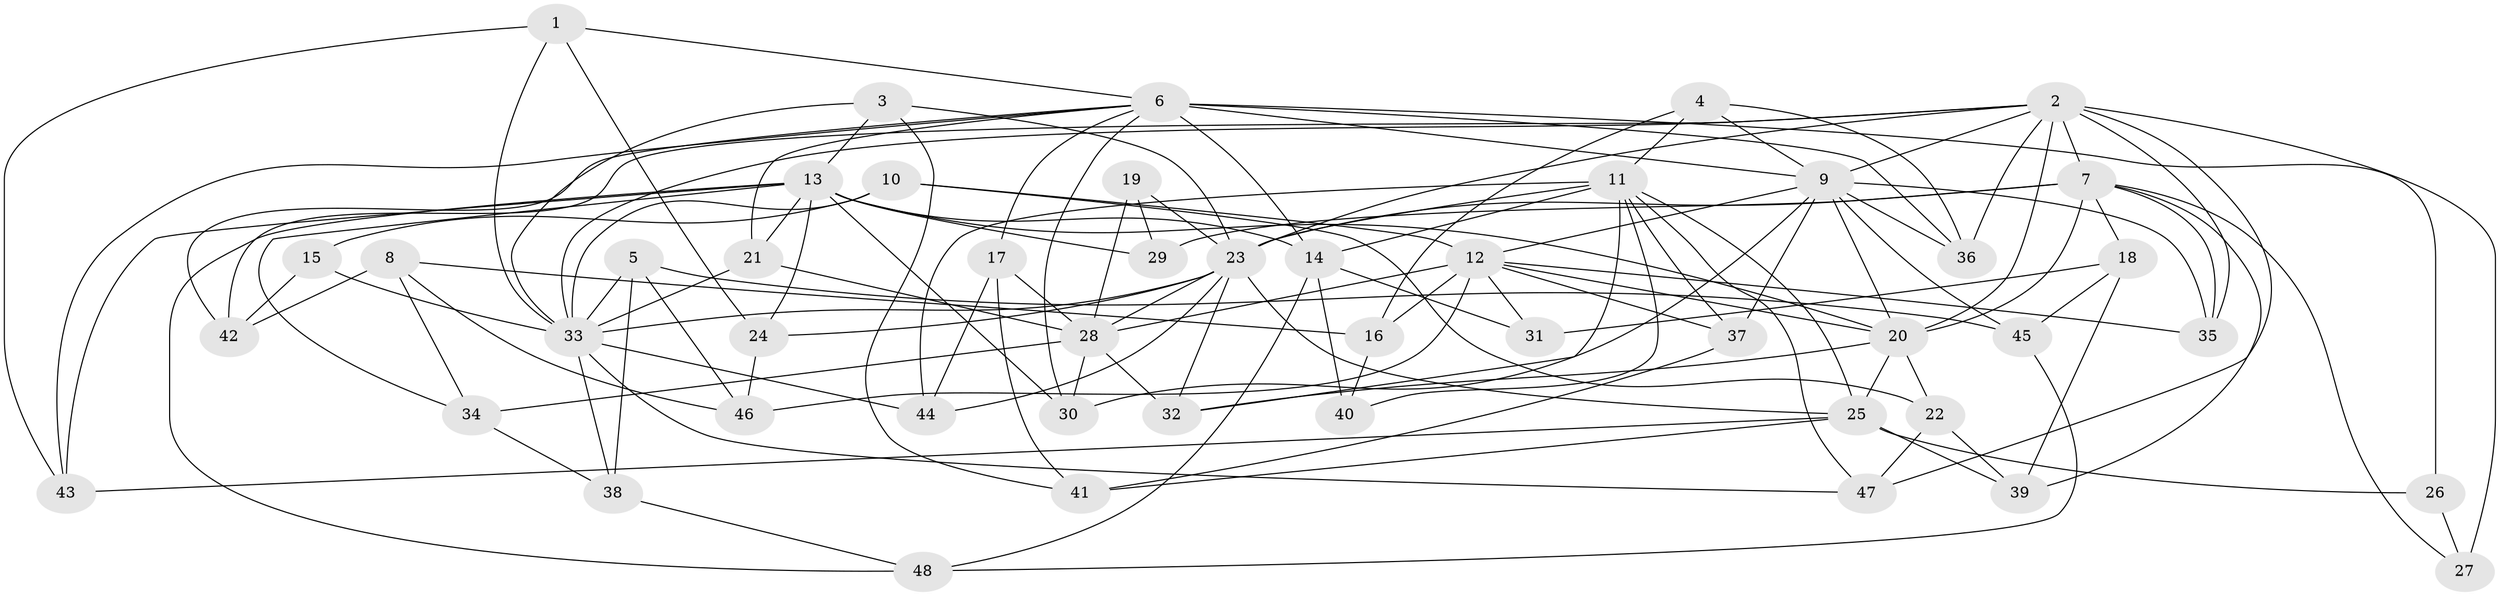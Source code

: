 // original degree distribution, {4: 1.0}
// Generated by graph-tools (version 1.1) at 2025/37/03/09/25 02:37:52]
// undirected, 48 vertices, 125 edges
graph export_dot {
graph [start="1"]
  node [color=gray90,style=filled];
  1;
  2;
  3;
  4;
  5;
  6;
  7;
  8;
  9;
  10;
  11;
  12;
  13;
  14;
  15;
  16;
  17;
  18;
  19;
  20;
  21;
  22;
  23;
  24;
  25;
  26;
  27;
  28;
  29;
  30;
  31;
  32;
  33;
  34;
  35;
  36;
  37;
  38;
  39;
  40;
  41;
  42;
  43;
  44;
  45;
  46;
  47;
  48;
  1 -- 6 [weight=1.0];
  1 -- 24 [weight=1.0];
  1 -- 33 [weight=1.0];
  1 -- 43 [weight=1.0];
  2 -- 7 [weight=2.0];
  2 -- 9 [weight=1.0];
  2 -- 20 [weight=1.0];
  2 -- 23 [weight=1.0];
  2 -- 27 [weight=2.0];
  2 -- 33 [weight=1.0];
  2 -- 35 [weight=1.0];
  2 -- 36 [weight=1.0];
  2 -- 42 [weight=1.0];
  2 -- 47 [weight=1.0];
  3 -- 13 [weight=1.0];
  3 -- 23 [weight=1.0];
  3 -- 33 [weight=1.0];
  3 -- 41 [weight=1.0];
  4 -- 9 [weight=1.0];
  4 -- 11 [weight=1.0];
  4 -- 16 [weight=1.0];
  4 -- 36 [weight=1.0];
  5 -- 33 [weight=1.0];
  5 -- 38 [weight=1.0];
  5 -- 45 [weight=1.0];
  5 -- 46 [weight=1.0];
  6 -- 9 [weight=1.0];
  6 -- 14 [weight=1.0];
  6 -- 17 [weight=1.0];
  6 -- 21 [weight=1.0];
  6 -- 26 [weight=1.0];
  6 -- 30 [weight=1.0];
  6 -- 36 [weight=3.0];
  6 -- 42 [weight=1.0];
  6 -- 43 [weight=1.0];
  7 -- 18 [weight=1.0];
  7 -- 20 [weight=1.0];
  7 -- 23 [weight=1.0];
  7 -- 27 [weight=1.0];
  7 -- 29 [weight=2.0];
  7 -- 35 [weight=1.0];
  7 -- 39 [weight=1.0];
  8 -- 16 [weight=1.0];
  8 -- 34 [weight=1.0];
  8 -- 42 [weight=1.0];
  8 -- 46 [weight=1.0];
  9 -- 12 [weight=1.0];
  9 -- 20 [weight=1.0];
  9 -- 30 [weight=1.0];
  9 -- 35 [weight=1.0];
  9 -- 36 [weight=1.0];
  9 -- 37 [weight=1.0];
  9 -- 45 [weight=1.0];
  10 -- 12 [weight=1.0];
  10 -- 15 [weight=1.0];
  10 -- 22 [weight=1.0];
  10 -- 33 [weight=1.0];
  11 -- 14 [weight=1.0];
  11 -- 23 [weight=1.0];
  11 -- 25 [weight=2.0];
  11 -- 32 [weight=1.0];
  11 -- 37 [weight=1.0];
  11 -- 40 [weight=1.0];
  11 -- 44 [weight=1.0];
  11 -- 47 [weight=1.0];
  12 -- 16 [weight=1.0];
  12 -- 20 [weight=1.0];
  12 -- 28 [weight=1.0];
  12 -- 31 [weight=2.0];
  12 -- 35 [weight=1.0];
  12 -- 37 [weight=1.0];
  12 -- 46 [weight=1.0];
  13 -- 14 [weight=2.0];
  13 -- 20 [weight=2.0];
  13 -- 21 [weight=1.0];
  13 -- 24 [weight=1.0];
  13 -- 29 [weight=1.0];
  13 -- 30 [weight=1.0];
  13 -- 34 [weight=1.0];
  13 -- 43 [weight=1.0];
  13 -- 48 [weight=1.0];
  14 -- 31 [weight=1.0];
  14 -- 40 [weight=2.0];
  14 -- 48 [weight=1.0];
  15 -- 33 [weight=2.0];
  15 -- 42 [weight=1.0];
  16 -- 40 [weight=1.0];
  17 -- 28 [weight=1.0];
  17 -- 41 [weight=1.0];
  17 -- 44 [weight=1.0];
  18 -- 31 [weight=1.0];
  18 -- 39 [weight=1.0];
  18 -- 45 [weight=1.0];
  19 -- 23 [weight=1.0];
  19 -- 28 [weight=2.0];
  19 -- 29 [weight=1.0];
  20 -- 22 [weight=1.0];
  20 -- 25 [weight=2.0];
  20 -- 32 [weight=1.0];
  21 -- 28 [weight=1.0];
  21 -- 33 [weight=1.0];
  22 -- 39 [weight=1.0];
  22 -- 47 [weight=1.0];
  23 -- 24 [weight=1.0];
  23 -- 25 [weight=1.0];
  23 -- 28 [weight=2.0];
  23 -- 32 [weight=1.0];
  23 -- 33 [weight=1.0];
  23 -- 44 [weight=1.0];
  24 -- 46 [weight=1.0];
  25 -- 26 [weight=2.0];
  25 -- 39 [weight=1.0];
  25 -- 41 [weight=1.0];
  25 -- 43 [weight=1.0];
  26 -- 27 [weight=1.0];
  28 -- 30 [weight=1.0];
  28 -- 32 [weight=1.0];
  28 -- 34 [weight=1.0];
  33 -- 38 [weight=1.0];
  33 -- 44 [weight=1.0];
  33 -- 47 [weight=1.0];
  34 -- 38 [weight=1.0];
  37 -- 41 [weight=1.0];
  38 -- 48 [weight=1.0];
  45 -- 48 [weight=1.0];
}
